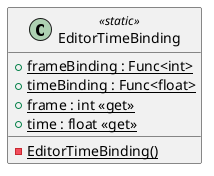 @startuml
class EditorTimeBinding <<static>> {
    + {static} frameBinding : Func<int>
    + {static} timeBinding : Func<float>
    + {static} frame : int <<get>>
    + {static} time : float <<get>>
    {static} - EditorTimeBinding()
}
@enduml
